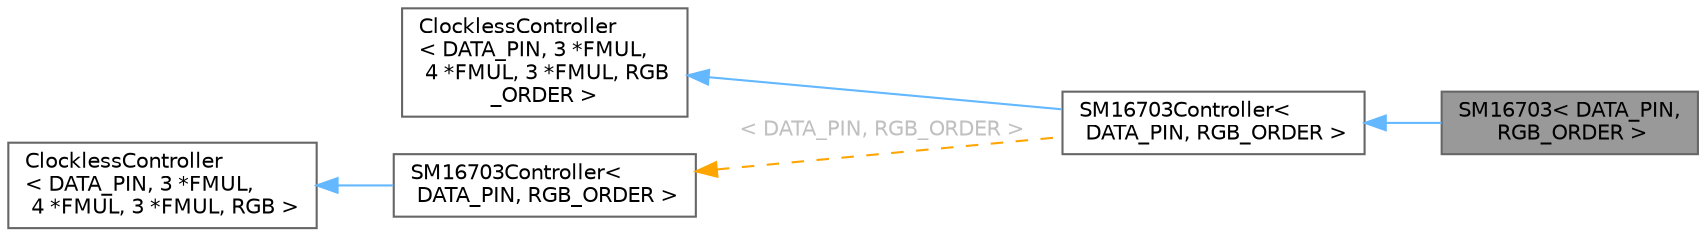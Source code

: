 digraph "SM16703&lt; DATA_PIN, RGB_ORDER &gt;"
{
 // LATEX_PDF_SIZE
  bgcolor="transparent";
  edge [fontname=Helvetica,fontsize=10,labelfontname=Helvetica,labelfontsize=10];
  node [fontname=Helvetica,fontsize=10,shape=box,height=0.2,width=0.4];
  rankdir="LR";
  Node1 [id="Node000001",label="SM16703\< DATA_PIN,\l RGB_ORDER \>",height=0.2,width=0.4,color="gray40", fillcolor="grey60", style="filled", fontcolor="black",tooltip="SM16703 controller class."];
  Node2 -> Node1 [id="edge1_Node000001_Node000002",dir="back",color="steelblue1",style="solid",tooltip=" "];
  Node2 [id="Node000002",label="SM16703Controller\<\l DATA_PIN, RGB_ORDER \>",height=0.2,width=0.4,color="gray40", fillcolor="white", style="filled",URL="$d7/d6f/group___clockless_chipsets.html",tooltip=" "];
  Node3 -> Node2 [id="edge2_Node000002_Node000003",dir="back",color="steelblue1",style="solid",tooltip=" "];
  Node3 [id="Node000003",label="ClocklessController\l\< DATA_PIN, 3 *FMUL,\l 4 *FMUL, 3 *FMUL, RGB\l_ORDER \>",height=0.2,width=0.4,color="gray40", fillcolor="white", style="filled",tooltip=" "];
  Node4 -> Node2 [id="edge3_Node000002_Node000004",dir="back",color="orange",style="dashed",tooltip=" ",label=" \< DATA_PIN, RGB_ORDER \>",fontcolor="grey" ];
  Node4 [id="Node000004",label="SM16703Controller\<\l DATA_PIN, RGB_ORDER \>",height=0.2,width=0.4,color="gray40", fillcolor="white", style="filled",URL="$d7/d6f/group___clockless_chipsets.html#de/d77/class_s_m16703_controller",tooltip="SM16703 controller class."];
  Node5 -> Node4 [id="edge4_Node000004_Node000005",dir="back",color="steelblue1",style="solid",tooltip=" "];
  Node5 [id="Node000005",label="ClocklessController\l\< DATA_PIN, 3 *FMUL,\l 4 *FMUL, 3 *FMUL, RGB \>",height=0.2,width=0.4,color="gray40", fillcolor="white", style="filled",tooltip=" "];
}
